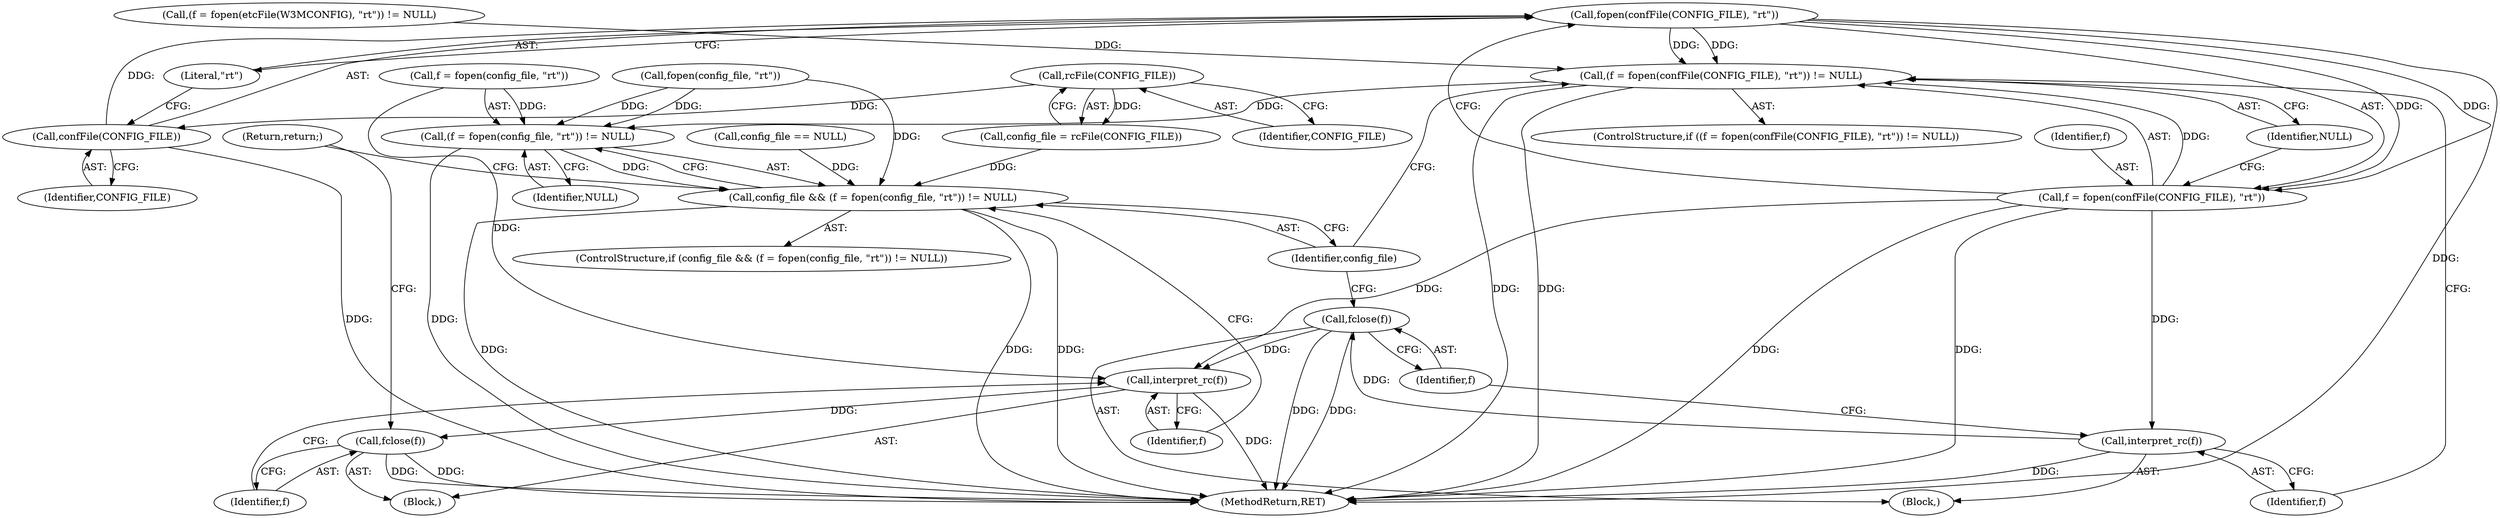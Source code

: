 digraph "0_w3m_18dcbadf2771cdb0c18509b14e4e73505b242753_0@API" {
"1000235" [label="(Call,fopen(confFile(CONFIG_FILE), \"rt\"))"];
"1000236" [label="(Call,confFile(CONFIG_FILE))"];
"1000213" [label="(Call,rcFile(CONFIG_FILE))"];
"1000232" [label="(Call,(f = fopen(confFile(CONFIG_FILE), \"rt\")) != NULL)"];
"1000248" [label="(Call,(f = fopen(config_file, \"rt\")) != NULL)"];
"1000246" [label="(Call,config_file && (f = fopen(config_file, \"rt\")) != NULL)"];
"1000233" [label="(Call,f = fopen(confFile(CONFIG_FILE), \"rt\"))"];
"1000241" [label="(Call,interpret_rc(f))"];
"1000243" [label="(Call,fclose(f))"];
"1000256" [label="(Call,interpret_rc(f))"];
"1000258" [label="(Call,fclose(f))"];
"1000247" [label="(Identifier,config_file)"];
"1000246" [label="(Call,config_file && (f = fopen(config_file, \"rt\")) != NULL)"];
"1000218" [label="(Call,(f = fopen(etcFile(W3MCONFIG), \"rt\")) != NULL)"];
"1000236" [label="(Call,confFile(CONFIG_FILE))"];
"1000213" [label="(Call,rcFile(CONFIG_FILE))"];
"1000249" [label="(Call,f = fopen(config_file, \"rt\"))"];
"1000234" [label="(Identifier,f)"];
"1000256" [label="(Call,interpret_rc(f))"];
"1000211" [label="(Call,config_file = rcFile(CONFIG_FILE))"];
"1000208" [label="(Call,config_file == NULL)"];
"1000248" [label="(Call,(f = fopen(config_file, \"rt\")) != NULL)"];
"1000254" [label="(Identifier,NULL)"];
"1000322" [label="(MethodReturn,RET)"];
"1000233" [label="(Call,f = fopen(confFile(CONFIG_FILE), \"rt\"))"];
"1000235" [label="(Call,fopen(confFile(CONFIG_FILE), \"rt\"))"];
"1000245" [label="(ControlStructure,if (config_file && (f = fopen(config_file, \"rt\")) != NULL))"];
"1000238" [label="(Literal,\"rt\")"];
"1000260" [label="(Return,return;)"];
"1000240" [label="(Block,)"];
"1000214" [label="(Identifier,CONFIG_FILE)"];
"1000242" [label="(Identifier,f)"];
"1000243" [label="(Call,fclose(f))"];
"1000244" [label="(Identifier,f)"];
"1000232" [label="(Call,(f = fopen(confFile(CONFIG_FILE), \"rt\")) != NULL)"];
"1000241" [label="(Call,interpret_rc(f))"];
"1000257" [label="(Identifier,f)"];
"1000255" [label="(Block,)"];
"1000237" [label="(Identifier,CONFIG_FILE)"];
"1000259" [label="(Identifier,f)"];
"1000258" [label="(Call,fclose(f))"];
"1000231" [label="(ControlStructure,if ((f = fopen(confFile(CONFIG_FILE), \"rt\")) != NULL))"];
"1000239" [label="(Identifier,NULL)"];
"1000251" [label="(Call,fopen(config_file, \"rt\"))"];
"1000235" -> "1000233"  [label="AST: "];
"1000235" -> "1000238"  [label="CFG: "];
"1000236" -> "1000235"  [label="AST: "];
"1000238" -> "1000235"  [label="AST: "];
"1000233" -> "1000235"  [label="CFG: "];
"1000235" -> "1000322"  [label="DDG: "];
"1000235" -> "1000232"  [label="DDG: "];
"1000235" -> "1000232"  [label="DDG: "];
"1000235" -> "1000233"  [label="DDG: "];
"1000235" -> "1000233"  [label="DDG: "];
"1000236" -> "1000235"  [label="DDG: "];
"1000236" -> "1000237"  [label="CFG: "];
"1000237" -> "1000236"  [label="AST: "];
"1000238" -> "1000236"  [label="CFG: "];
"1000236" -> "1000322"  [label="DDG: "];
"1000213" -> "1000236"  [label="DDG: "];
"1000213" -> "1000211"  [label="AST: "];
"1000213" -> "1000214"  [label="CFG: "];
"1000214" -> "1000213"  [label="AST: "];
"1000211" -> "1000213"  [label="CFG: "];
"1000213" -> "1000211"  [label="DDG: "];
"1000232" -> "1000231"  [label="AST: "];
"1000232" -> "1000239"  [label="CFG: "];
"1000233" -> "1000232"  [label="AST: "];
"1000239" -> "1000232"  [label="AST: "];
"1000242" -> "1000232"  [label="CFG: "];
"1000247" -> "1000232"  [label="CFG: "];
"1000232" -> "1000322"  [label="DDG: "];
"1000232" -> "1000322"  [label="DDG: "];
"1000233" -> "1000232"  [label="DDG: "];
"1000218" -> "1000232"  [label="DDG: "];
"1000232" -> "1000248"  [label="DDG: "];
"1000248" -> "1000246"  [label="AST: "];
"1000248" -> "1000254"  [label="CFG: "];
"1000249" -> "1000248"  [label="AST: "];
"1000254" -> "1000248"  [label="AST: "];
"1000246" -> "1000248"  [label="CFG: "];
"1000248" -> "1000322"  [label="DDG: "];
"1000248" -> "1000246"  [label="DDG: "];
"1000249" -> "1000248"  [label="DDG: "];
"1000251" -> "1000248"  [label="DDG: "];
"1000251" -> "1000248"  [label="DDG: "];
"1000246" -> "1000245"  [label="AST: "];
"1000246" -> "1000247"  [label="CFG: "];
"1000247" -> "1000246"  [label="AST: "];
"1000257" -> "1000246"  [label="CFG: "];
"1000260" -> "1000246"  [label="CFG: "];
"1000246" -> "1000322"  [label="DDG: "];
"1000246" -> "1000322"  [label="DDG: "];
"1000246" -> "1000322"  [label="DDG: "];
"1000208" -> "1000246"  [label="DDG: "];
"1000251" -> "1000246"  [label="DDG: "];
"1000211" -> "1000246"  [label="DDG: "];
"1000234" -> "1000233"  [label="AST: "];
"1000239" -> "1000233"  [label="CFG: "];
"1000233" -> "1000322"  [label="DDG: "];
"1000233" -> "1000322"  [label="DDG: "];
"1000233" -> "1000241"  [label="DDG: "];
"1000233" -> "1000256"  [label="DDG: "];
"1000241" -> "1000240"  [label="AST: "];
"1000241" -> "1000242"  [label="CFG: "];
"1000242" -> "1000241"  [label="AST: "];
"1000244" -> "1000241"  [label="CFG: "];
"1000241" -> "1000322"  [label="DDG: "];
"1000241" -> "1000243"  [label="DDG: "];
"1000243" -> "1000240"  [label="AST: "];
"1000243" -> "1000244"  [label="CFG: "];
"1000244" -> "1000243"  [label="AST: "];
"1000247" -> "1000243"  [label="CFG: "];
"1000243" -> "1000322"  [label="DDG: "];
"1000243" -> "1000322"  [label="DDG: "];
"1000243" -> "1000256"  [label="DDG: "];
"1000256" -> "1000255"  [label="AST: "];
"1000256" -> "1000257"  [label="CFG: "];
"1000257" -> "1000256"  [label="AST: "];
"1000259" -> "1000256"  [label="CFG: "];
"1000256" -> "1000322"  [label="DDG: "];
"1000249" -> "1000256"  [label="DDG: "];
"1000256" -> "1000258"  [label="DDG: "];
"1000258" -> "1000255"  [label="AST: "];
"1000258" -> "1000259"  [label="CFG: "];
"1000259" -> "1000258"  [label="AST: "];
"1000260" -> "1000258"  [label="CFG: "];
"1000258" -> "1000322"  [label="DDG: "];
"1000258" -> "1000322"  [label="DDG: "];
}
